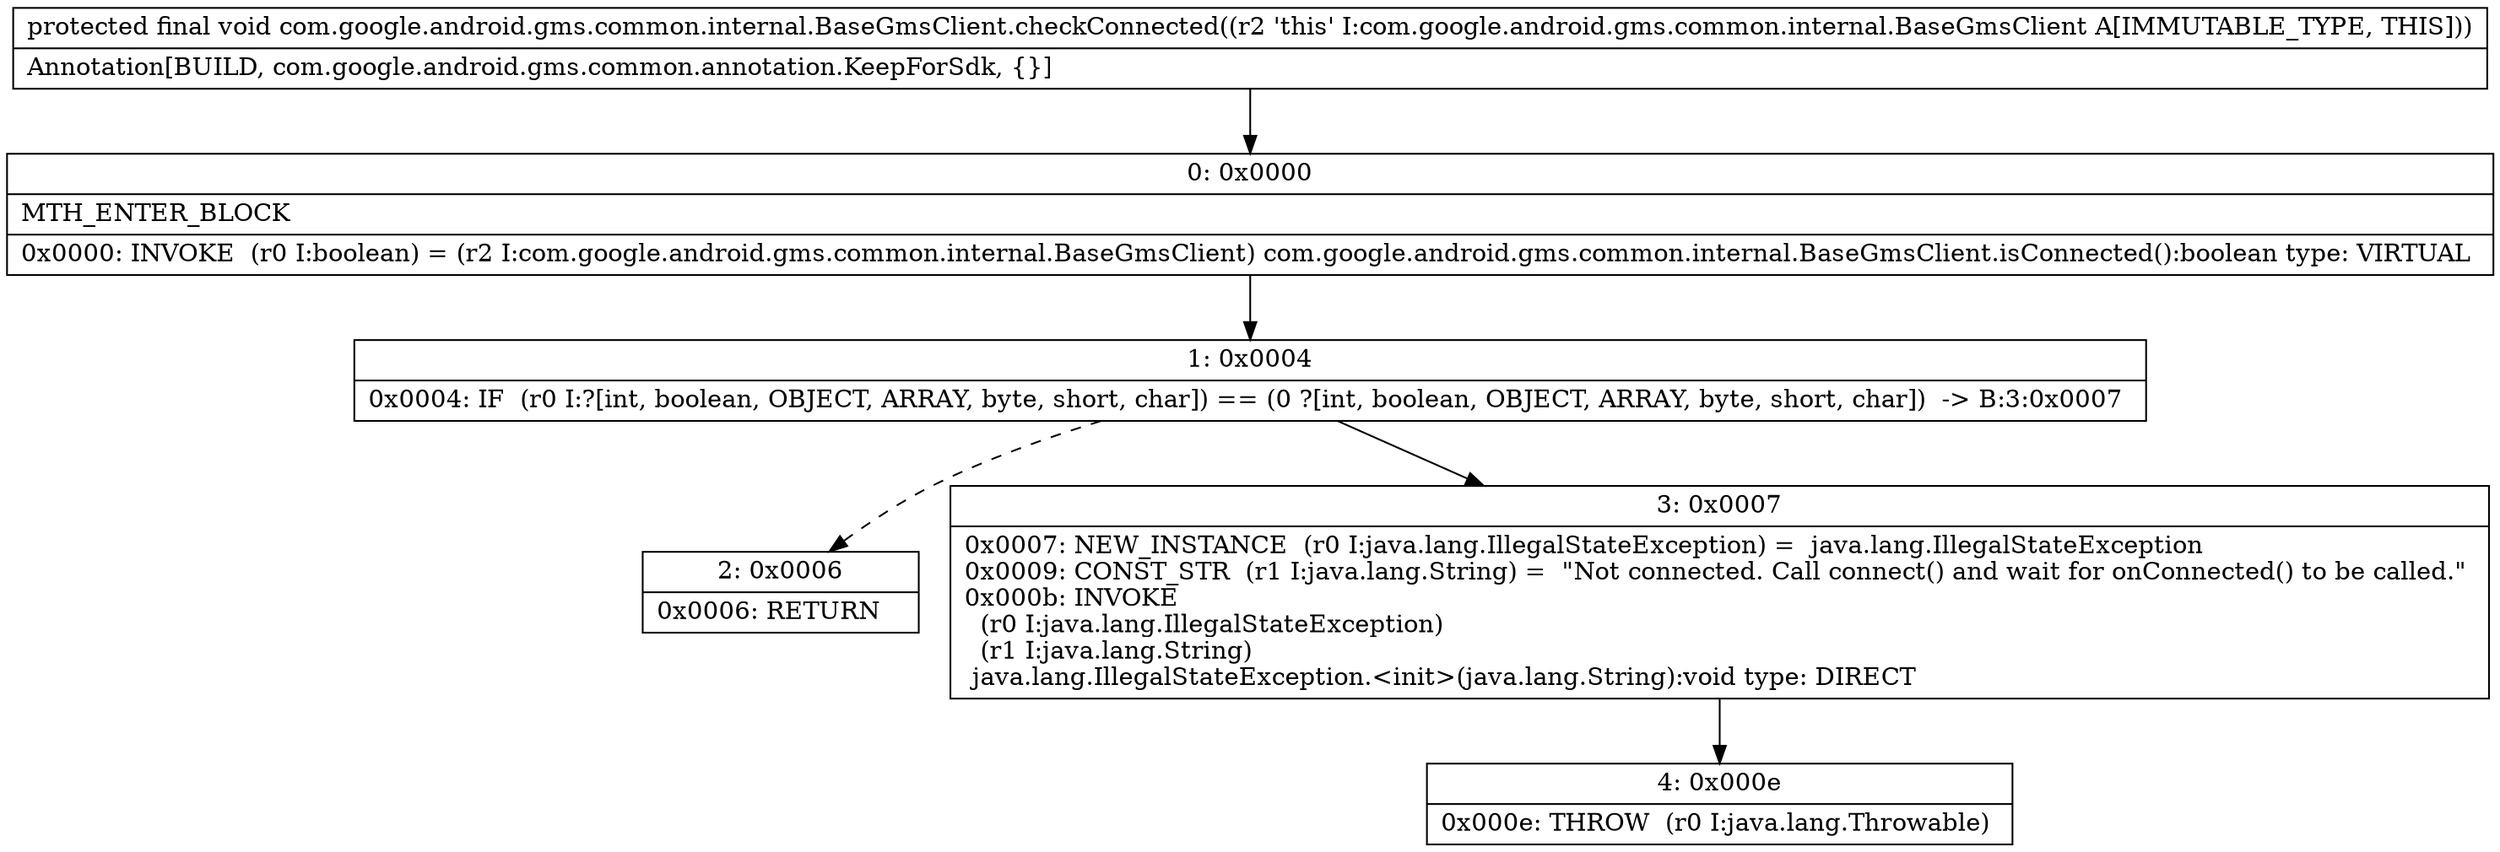 digraph "CFG forcom.google.android.gms.common.internal.BaseGmsClient.checkConnected()V" {
Node_0 [shape=record,label="{0\:\ 0x0000|MTH_ENTER_BLOCK\l|0x0000: INVOKE  (r0 I:boolean) = (r2 I:com.google.android.gms.common.internal.BaseGmsClient) com.google.android.gms.common.internal.BaseGmsClient.isConnected():boolean type: VIRTUAL \l}"];
Node_1 [shape=record,label="{1\:\ 0x0004|0x0004: IF  (r0 I:?[int, boolean, OBJECT, ARRAY, byte, short, char]) == (0 ?[int, boolean, OBJECT, ARRAY, byte, short, char])  \-\> B:3:0x0007 \l}"];
Node_2 [shape=record,label="{2\:\ 0x0006|0x0006: RETURN   \l}"];
Node_3 [shape=record,label="{3\:\ 0x0007|0x0007: NEW_INSTANCE  (r0 I:java.lang.IllegalStateException) =  java.lang.IllegalStateException \l0x0009: CONST_STR  (r1 I:java.lang.String) =  \"Not connected. Call connect() and wait for onConnected() to be called.\" \l0x000b: INVOKE  \l  (r0 I:java.lang.IllegalStateException)\l  (r1 I:java.lang.String)\l java.lang.IllegalStateException.\<init\>(java.lang.String):void type: DIRECT \l}"];
Node_4 [shape=record,label="{4\:\ 0x000e|0x000e: THROW  (r0 I:java.lang.Throwable) \l}"];
MethodNode[shape=record,label="{protected final void com.google.android.gms.common.internal.BaseGmsClient.checkConnected((r2 'this' I:com.google.android.gms.common.internal.BaseGmsClient A[IMMUTABLE_TYPE, THIS]))  | Annotation[BUILD, com.google.android.gms.common.annotation.KeepForSdk, \{\}]\l}"];
MethodNode -> Node_0;
Node_0 -> Node_1;
Node_1 -> Node_2[style=dashed];
Node_1 -> Node_3;
Node_3 -> Node_4;
}


